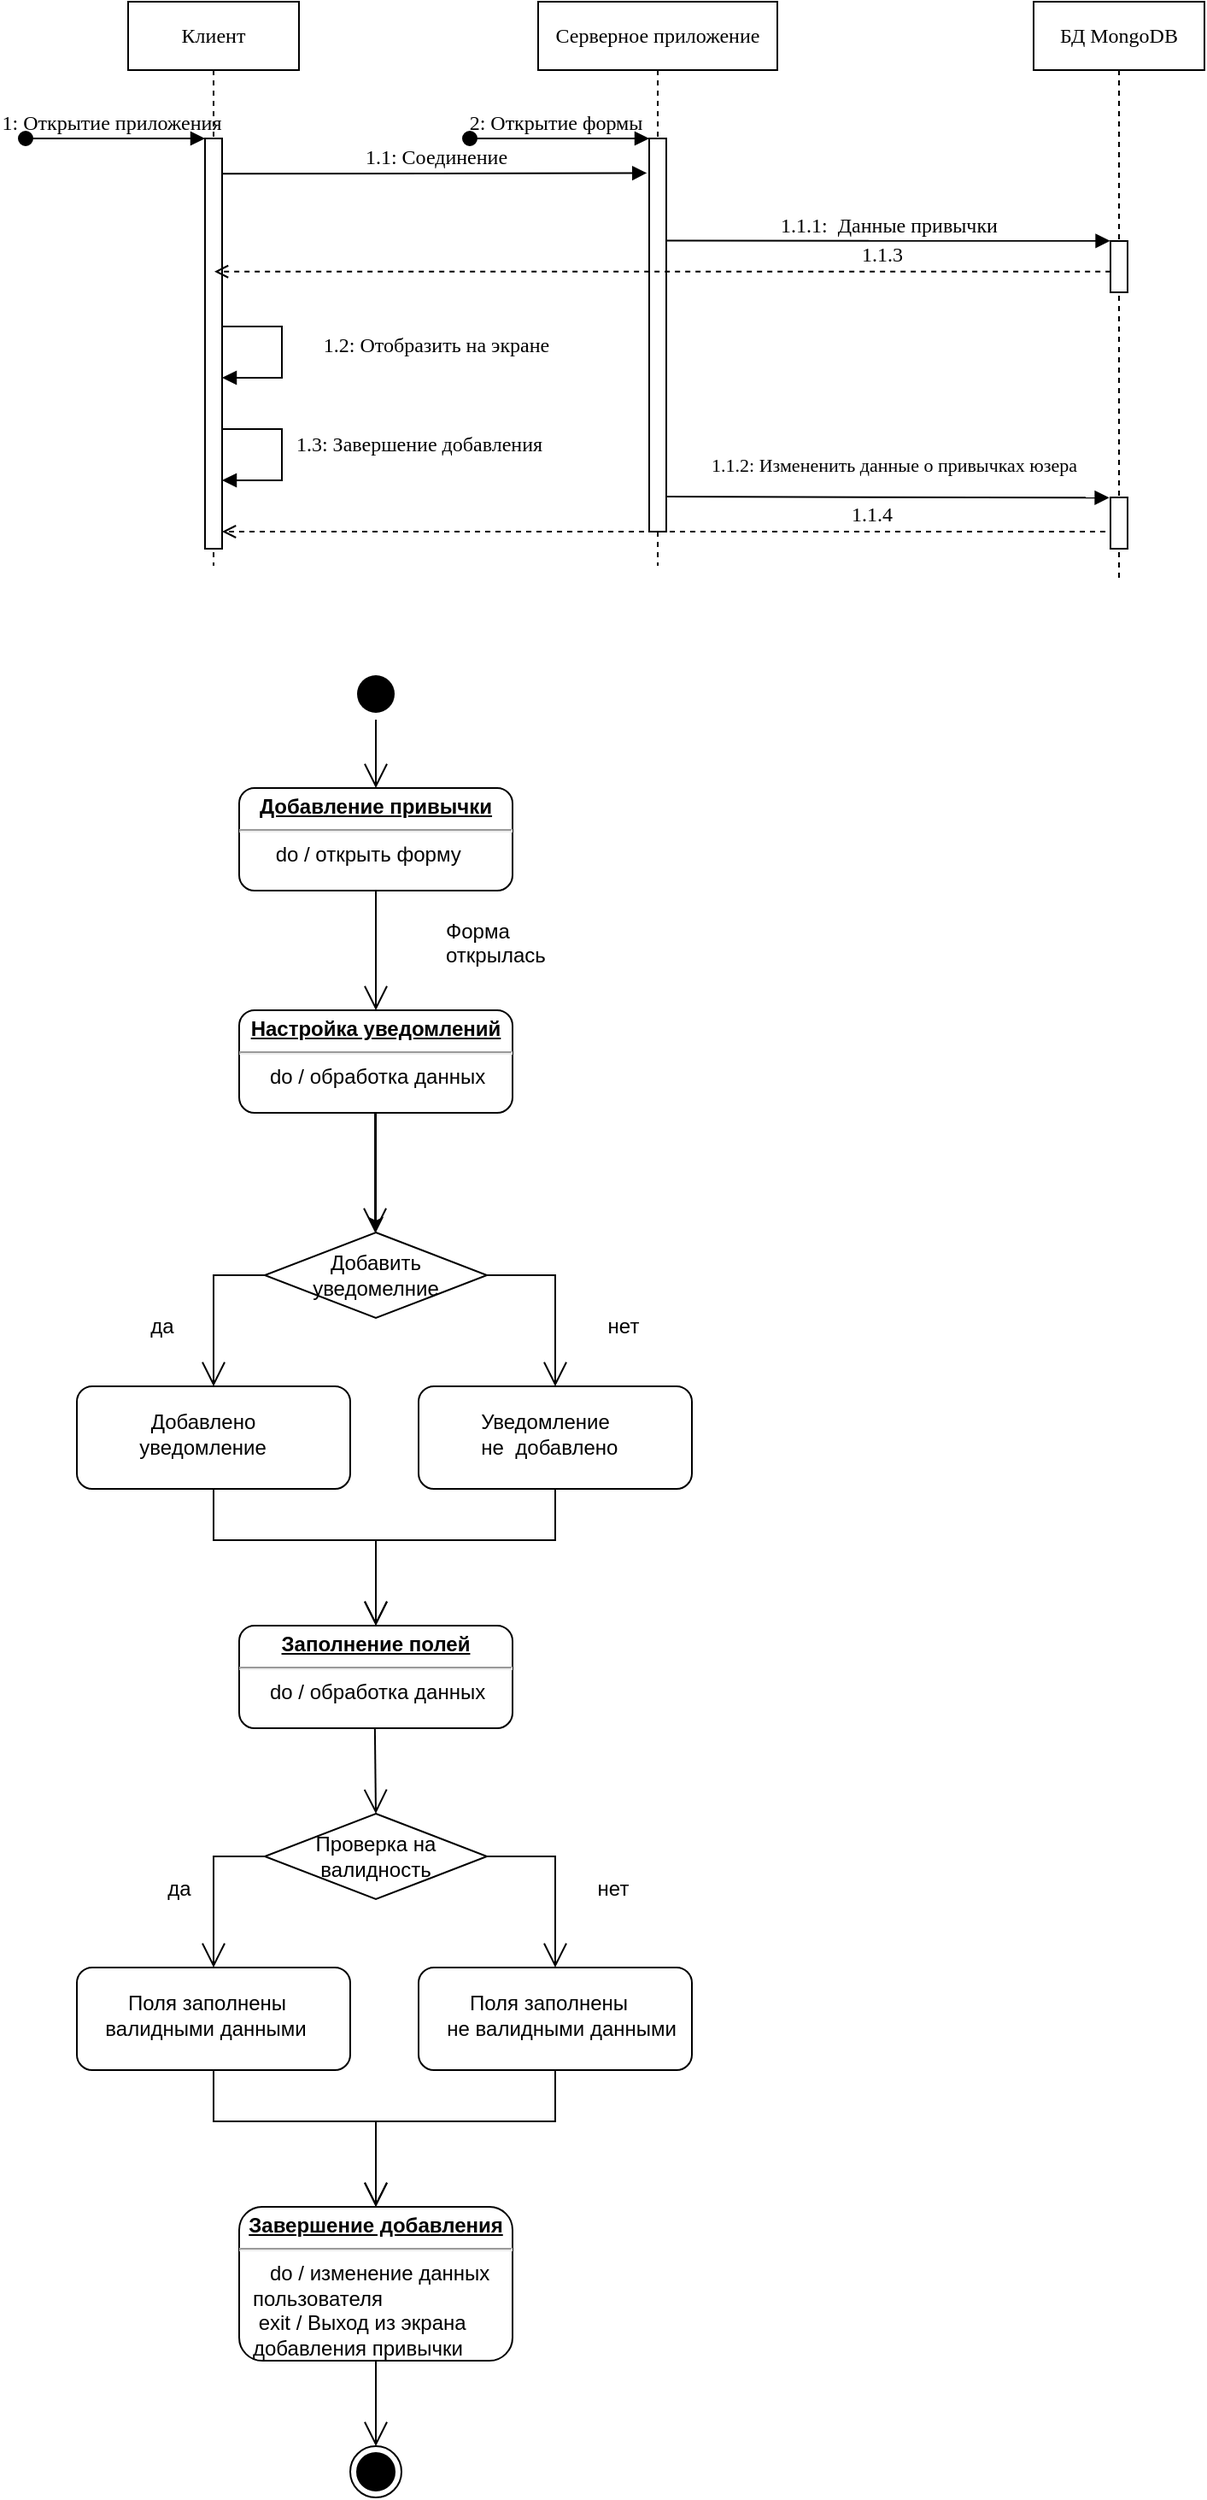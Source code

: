 <mxfile version="22.1.5" type="device" pages="2">
  <diagram name="Sequence" id="13e1069c-82ec-6db2-03f1-153e76fe0fe0">
    <mxGraphModel dx="743" dy="393" grid="1" gridSize="10" guides="1" tooltips="1" connect="1" arrows="1" fold="1" page="1" pageScale="1" pageWidth="827" pageHeight="1169" background="none" math="0" shadow="0">
      <root>
        <mxCell id="0" />
        <mxCell id="1" parent="0" />
        <mxCell id="7baba1c4bc27f4b0-2" value="Серверное приложение" style="shape=umlLifeline;perimeter=lifelinePerimeter;whiteSpace=wrap;html=1;container=1;collapsible=0;recursiveResize=0;outlineConnect=0;rounded=0;shadow=0;comic=0;labelBackgroundColor=none;strokeWidth=1;fontFamily=Times New Roman;fontSize=12;align=center;" parent="1" vertex="1">
          <mxGeometry x="340" y="80" width="140" height="330" as="geometry" />
        </mxCell>
        <mxCell id="7baba1c4bc27f4b0-10" value="" style="html=1;points=[];perimeter=orthogonalPerimeter;rounded=0;shadow=0;comic=0;labelBackgroundColor=none;strokeWidth=1;fontFamily=Times New Roman;fontSize=12;align=center;" parent="7baba1c4bc27f4b0-2" vertex="1">
          <mxGeometry x="65" y="80" width="10" height="230" as="geometry" />
        </mxCell>
        <mxCell id="sNx3uJ4LR307MQ_X6CfO-2" value="2: Открытие формы" style="html=1;verticalAlign=bottom;startArrow=oval;startFill=1;endArrow=block;startSize=8;rounded=0;fontFamily=Times New Roman;fontSize=12;fillColor=#;labelBackgroundColor=none;" parent="7baba1c4bc27f4b0-2" edge="1">
          <mxGeometry x="-0.059" width="60" relative="1" as="geometry">
            <mxPoint x="-40" y="80" as="sourcePoint" />
            <mxPoint x="65" y="80" as="targetPoint" />
            <mxPoint as="offset" />
          </mxGeometry>
        </mxCell>
        <mxCell id="D4s8hoVn9zRNCf0o13zH-1" value="" style="endArrow=open;html=1;rounded=0;labelBackgroundColor=none;fontFamily=Times New Roman;fontSize=12;fillColor=#;dashed=1;exitX=-0.092;exitY=0.596;exitDx=0;exitDy=0;exitPerimeter=0;endFill=0;" parent="7baba1c4bc27f4b0-2" target="7baba1c4bc27f4b0-9" edge="1">
          <mxGeometry width="50" height="50" relative="1" as="geometry">
            <mxPoint x="344" y="310" as="sourcePoint" />
            <mxPoint x="-175" y="310" as="targetPoint" />
          </mxGeometry>
        </mxCell>
        <mxCell id="D4s8hoVn9zRNCf0o13zH-2" value="1.1.4" style="edgeLabel;html=1;align=center;verticalAlign=middle;resizable=0;points=[];fontSize=12;fontFamily=Times New Roman;labelBackgroundColor=none;" parent="D4s8hoVn9zRNCf0o13zH-1" vertex="1" connectable="0">
          <mxGeometry x="-0.285" relative="1" as="geometry">
            <mxPoint x="40" y="-10" as="offset" />
          </mxGeometry>
        </mxCell>
        <mxCell id="7baba1c4bc27f4b0-3" value="БД MongoDB" style="shape=umlLifeline;perimeter=lifelinePerimeter;whiteSpace=wrap;html=1;container=1;collapsible=0;recursiveResize=0;outlineConnect=0;rounded=0;shadow=0;comic=0;labelBackgroundColor=none;strokeWidth=1;fontFamily=Times New Roman;fontSize=12;align=center;" parent="1" vertex="1">
          <mxGeometry x="630" y="80" width="100" height="340" as="geometry" />
        </mxCell>
        <mxCell id="sNx3uJ4LR307MQ_X6CfO-5" value="" style="html=1;points=[];perimeter=orthogonalPerimeter;rounded=0;shadow=0;comic=0;labelBackgroundColor=none;strokeWidth=1;fontFamily=Times New Roman;fontSize=12;align=center;" parent="7baba1c4bc27f4b0-3" vertex="1">
          <mxGeometry x="45" y="140" width="10" height="30" as="geometry" />
        </mxCell>
        <mxCell id="sNx3uJ4LR307MQ_X6CfO-13" value="" style="html=1;points=[];perimeter=orthogonalPerimeter;rounded=0;shadow=0;comic=0;labelBackgroundColor=none;strokeWidth=1;fontFamily=Times New Roman;fontSize=12;align=center;" parent="7baba1c4bc27f4b0-3" vertex="1">
          <mxGeometry x="45" y="290" width="10" height="30" as="geometry" />
        </mxCell>
        <mxCell id="7baba1c4bc27f4b0-8" value="Клиент" style="shape=umlLifeline;perimeter=lifelinePerimeter;whiteSpace=wrap;html=1;container=1;collapsible=0;recursiveResize=0;outlineConnect=0;rounded=0;shadow=0;comic=0;labelBackgroundColor=none;strokeWidth=1;fontFamily=Times New Roman;fontSize=12;align=center;" parent="1" vertex="1">
          <mxGeometry x="100" y="80" width="100" height="330" as="geometry" />
        </mxCell>
        <mxCell id="7baba1c4bc27f4b0-9" value="" style="html=1;points=[];perimeter=orthogonalPerimeter;rounded=0;shadow=0;comic=0;labelBackgroundColor=none;strokeWidth=1;fontFamily=Times New Roman;fontSize=12;align=center;" parent="7baba1c4bc27f4b0-8" vertex="1">
          <mxGeometry x="45" y="80" width="10" height="240" as="geometry" />
        </mxCell>
        <mxCell id="sNx3uJ4LR307MQ_X6CfO-1" value="1: Открытие приложения" style="html=1;verticalAlign=bottom;startArrow=oval;startFill=1;endArrow=block;startSize=8;rounded=0;fontFamily=Times New Roman;fontSize=12;fillColor=#;labelBackgroundColor=none;" parent="7baba1c4bc27f4b0-8" edge="1">
          <mxGeometry x="-0.059" width="60" relative="1" as="geometry">
            <mxPoint x="-60" y="80" as="sourcePoint" />
            <mxPoint x="45" y="80" as="targetPoint" />
            <mxPoint as="offset" />
          </mxGeometry>
        </mxCell>
        <mxCell id="sNx3uJ4LR307MQ_X6CfO-10" value="1.2: Отобразить на экране" style="html=1;verticalAlign=bottom;endArrow=block;rounded=0;labelBackgroundColor=none;fontFamily=Times New Roman;fontSize=12;fillColor=#;exitX=1.005;exitY=0.091;exitDx=0;exitDy=0;exitPerimeter=0;edgeStyle=orthogonalEdgeStyle;" parent="7baba1c4bc27f4b0-8" edge="1">
          <mxGeometry x="0.1" y="90" width="80" relative="1" as="geometry">
            <mxPoint x="55.0" y="190.0" as="sourcePoint" />
            <mxPoint x="55" y="220" as="targetPoint" />
            <Array as="points">
              <mxPoint x="90" y="190" />
              <mxPoint x="90" y="220" />
            </Array>
            <mxPoint as="offset" />
          </mxGeometry>
        </mxCell>
        <mxCell id="sNx3uJ4LR307MQ_X6CfO-11" value="1.3: Завершение добавления" style="html=1;verticalAlign=bottom;endArrow=block;rounded=0;labelBackgroundColor=none;fontFamily=Times New Roman;fontSize=12;fillColor=#;exitX=1.005;exitY=0.091;exitDx=0;exitDy=0;exitPerimeter=0;edgeStyle=orthogonalEdgeStyle;" parent="7baba1c4bc27f4b0-8" edge="1">
          <mxGeometry x="0.054" y="80" width="80" relative="1" as="geometry">
            <mxPoint x="55" y="250" as="sourcePoint" />
            <mxPoint x="55" y="280" as="targetPoint" />
            <Array as="points">
              <mxPoint x="90" y="250" />
              <mxPoint x="90" y="280" />
            </Array>
            <mxPoint as="offset" />
          </mxGeometry>
        </mxCell>
        <mxCell id="sNx3uJ4LR307MQ_X6CfO-3" value="1.1: Соединение" style="html=1;verticalAlign=bottom;endArrow=block;rounded=0;labelBackgroundColor=none;fontFamily=Times New Roman;fontSize=12;fillColor=#;entryX=-0.137;entryY=0.088;entryDx=0;entryDy=0;entryPerimeter=0;exitX=1.005;exitY=0.086;exitDx=0;exitDy=0;exitPerimeter=0;" parent="1" source="7baba1c4bc27f4b0-9" target="7baba1c4bc27f4b0-10" edge="1">
          <mxGeometry width="80" relative="1" as="geometry">
            <mxPoint x="160" y="180" as="sourcePoint" />
            <mxPoint x="360" y="181" as="targetPoint" />
          </mxGeometry>
        </mxCell>
        <mxCell id="sNx3uJ4LR307MQ_X6CfO-7" value="1.1.1:&amp;nbsp; Данные привычки" style="html=1;verticalAlign=bottom;endArrow=block;rounded=0;labelBackgroundColor=none;fontFamily=Times New Roman;fontSize=12;fillColor=#;entryX=-0.022;entryY=-0.003;entryDx=0;entryDy=0;entryPerimeter=0;exitX=0.985;exitY=0.26;exitDx=0;exitDy=0;exitPerimeter=0;" parent="1" source="7baba1c4bc27f4b0-10" target="sNx3uJ4LR307MQ_X6CfO-5" edge="1">
          <mxGeometry width="80" relative="1" as="geometry">
            <mxPoint x="380" y="220" as="sourcePoint" />
            <mxPoint x="639.06" y="220.21" as="targetPoint" />
          </mxGeometry>
        </mxCell>
        <mxCell id="sNx3uJ4LR307MQ_X6CfO-8" value="" style="endArrow=open;html=1;rounded=0;labelBackgroundColor=none;fontFamily=Times New Roman;fontSize=12;fillColor=#;dashed=1;exitX=-0.092;exitY=0.596;exitDx=0;exitDy=0;exitPerimeter=0;endFill=0;" parent="1" edge="1">
          <mxGeometry width="50" height="50" relative="1" as="geometry">
            <mxPoint x="675.08" y="237.88" as="sourcePoint" />
            <mxPoint x="150.5" y="237.88" as="targetPoint" />
          </mxGeometry>
        </mxCell>
        <mxCell id="sNx3uJ4LR307MQ_X6CfO-9" value="1.1.3" style="edgeLabel;html=1;align=center;verticalAlign=middle;resizable=0;points=[];fontSize=12;fontFamily=Times New Roman;labelBackgroundColor=none;" parent="sNx3uJ4LR307MQ_X6CfO-8" vertex="1" connectable="0">
          <mxGeometry x="-0.285" relative="1" as="geometry">
            <mxPoint x="53" y="-10" as="offset" />
          </mxGeometry>
        </mxCell>
        <mxCell id="sNx3uJ4LR307MQ_X6CfO-12" value="&lt;font style=&quot;font-size: 11px&quot;&gt;1.1.2: Измененить данные о привычках юзера&lt;/font&gt;" style="html=1;verticalAlign=bottom;endArrow=block;rounded=0;labelBackgroundColor=none;fontFamily=Times New Roman;fontSize=12;fillColor=#;exitX=1.057;exitY=0.911;exitDx=0;exitDy=0;exitPerimeter=0;entryX=-0.07;entryY=0.006;entryDx=0;entryDy=0;entryPerimeter=0;" parent="1" source="7baba1c4bc27f4b0-10" target="sNx3uJ4LR307MQ_X6CfO-13" edge="1">
          <mxGeometry x="0.019" y="10" width="80" relative="1" as="geometry">
            <mxPoint x="380.0" y="369.6" as="sourcePoint" />
            <mxPoint x="670" y="370" as="targetPoint" />
            <mxPoint as="offset" />
          </mxGeometry>
        </mxCell>
        <mxCell id="eQXIpOKwC6oQGXp79cY4-2" value="" style="ellipse;html=1;shape=endState;fillColor=#000000;strokeColor=none;" parent="1" vertex="1">
          <mxGeometry x="230" y="470" width="30" height="30" as="geometry" />
        </mxCell>
        <mxCell id="eQXIpOKwC6oQGXp79cY4-4" value="&lt;p style=&quot;margin:0px;margin-top:4px;text-align:center;text-decoration:underline;&quot;&gt;&lt;b&gt;Добавление привычки&lt;/b&gt;&lt;/p&gt;&lt;hr&gt;&lt;p style=&quot;margin:0px;margin-left:8px;&quot;&gt;&amp;nbsp; &amp;nbsp; do / открыть форму&lt;/p&gt;" style="verticalAlign=top;align=left;overflow=fill;fontSize=12;fontFamily=Helvetica;html=1;whiteSpace=wrap;rounded=1;" parent="1" vertex="1">
          <mxGeometry x="165" y="540" width="160" height="60" as="geometry" />
        </mxCell>
        <mxCell id="eQXIpOKwC6oQGXp79cY4-5" value="" style="endArrow=open;endFill=1;endSize=12;html=1;rounded=0;exitX=0.5;exitY=1;exitDx=0;exitDy=0;entryX=0.5;entryY=0;entryDx=0;entryDy=0;" parent="1" source="eQXIpOKwC6oQGXp79cY4-2" target="eQXIpOKwC6oQGXp79cY4-4" edge="1">
          <mxGeometry width="160" relative="1" as="geometry">
            <mxPoint x="150" y="650" as="sourcePoint" />
            <mxPoint x="310" y="650" as="targetPoint" />
          </mxGeometry>
        </mxCell>
        <mxCell id="eQXIpOKwC6oQGXp79cY4-30" value="" style="edgeStyle=orthogonalEdgeStyle;rounded=0;orthogonalLoop=1;jettySize=auto;html=1;" parent="1" source="eQXIpOKwC6oQGXp79cY4-6" target="eQXIpOKwC6oQGXp79cY4-10" edge="1">
          <mxGeometry relative="1" as="geometry" />
        </mxCell>
        <mxCell id="eQXIpOKwC6oQGXp79cY4-6" value="&lt;p style=&quot;margin:0px;margin-top:4px;text-align:center;text-decoration:underline;&quot;&gt;&lt;b&gt;Настройка уведомлений&lt;/b&gt;&lt;/p&gt;&lt;hr&gt;&lt;p style=&quot;margin:0px;margin-left:8px;&quot;&gt;&amp;nbsp; &amp;nbsp;do / обработка данных&lt;/p&gt;" style="verticalAlign=top;align=left;overflow=fill;fontSize=12;fontFamily=Helvetica;html=1;whiteSpace=wrap;rounded=1;" parent="1" vertex="1">
          <mxGeometry x="165" y="670" width="160" height="60" as="geometry" />
        </mxCell>
        <mxCell id="eQXIpOKwC6oQGXp79cY4-8" value="" style="endArrow=open;endFill=1;endSize=12;html=1;rounded=0;exitX=0.5;exitY=1;exitDx=0;exitDy=0;entryX=0.5;entryY=0;entryDx=0;entryDy=0;" parent="1" source="eQXIpOKwC6oQGXp79cY4-4" target="eQXIpOKwC6oQGXp79cY4-6" edge="1">
          <mxGeometry width="160" relative="1" as="geometry">
            <mxPoint x="255" y="510" as="sourcePoint" />
            <mxPoint x="255" y="550" as="targetPoint" />
          </mxGeometry>
        </mxCell>
        <mxCell id="eQXIpOKwC6oQGXp79cY4-9" value="Форма открылась" style="text;strokeColor=none;fillColor=none;align=left;verticalAlign=top;spacingLeft=4;spacingRight=4;overflow=hidden;rotatable=0;points=[[0,0.5],[1,0.5]];portConstraint=eastwest;whiteSpace=wrap;html=1;" parent="1" vertex="1">
          <mxGeometry x="280" y="610" width="100" height="40" as="geometry" />
        </mxCell>
        <mxCell id="eQXIpOKwC6oQGXp79cY4-10" value="Добавить уведомелние" style="rhombus;whiteSpace=wrap;html=1;" parent="1" vertex="1">
          <mxGeometry x="180" y="800" width="130" height="50" as="geometry" />
        </mxCell>
        <mxCell id="eQXIpOKwC6oQGXp79cY4-11" value="" style="endArrow=open;endFill=1;endSize=12;html=1;rounded=0;exitX=0.5;exitY=1;exitDx=0;exitDy=0;entryX=0.5;entryY=0;entryDx=0;entryDy=0;" parent="1" edge="1">
          <mxGeometry width="160" relative="1" as="geometry">
            <mxPoint x="244.52" y="730" as="sourcePoint" />
            <mxPoint x="244.52" y="800" as="targetPoint" />
          </mxGeometry>
        </mxCell>
        <mxCell id="eQXIpOKwC6oQGXp79cY4-12" value="&lt;br&gt;&amp;nbsp; &amp;nbsp;&lt;span style=&quot;white-space: pre;&quot;&gt;&#x9;&lt;/span&gt;&amp;nbsp; &amp;nbsp; &amp;nbsp;Добавлено &lt;br&gt;&lt;span style=&quot;white-space: pre;&quot;&gt;&#x9;&lt;/span&gt;&amp;nbsp; &amp;nbsp;уведомление" style="verticalAlign=top;align=left;overflow=fill;fontSize=12;fontFamily=Helvetica;html=1;whiteSpace=wrap;rounded=1;" parent="1" vertex="1">
          <mxGeometry x="70" y="890" width="160" height="60" as="geometry" />
        </mxCell>
        <mxCell id="eQXIpOKwC6oQGXp79cY4-14" value="" style="endArrow=open;endFill=1;endSize=12;html=1;rounded=0;exitX=0;exitY=0.5;exitDx=0;exitDy=0;entryX=0.5;entryY=0;entryDx=0;entryDy=0;" parent="1" source="eQXIpOKwC6oQGXp79cY4-10" target="eQXIpOKwC6oQGXp79cY4-12" edge="1">
          <mxGeometry width="160" relative="1" as="geometry">
            <mxPoint x="149.44" y="810" as="sourcePoint" />
            <mxPoint x="149.44" y="880" as="targetPoint" />
            <Array as="points">
              <mxPoint x="150" y="825" />
            </Array>
          </mxGeometry>
        </mxCell>
        <mxCell id="eQXIpOKwC6oQGXp79cY4-15" value="" style="endArrow=open;endFill=1;endSize=12;html=1;rounded=0;exitX=1;exitY=0.5;exitDx=0;exitDy=0;" parent="1" source="eQXIpOKwC6oQGXp79cY4-10" edge="1">
          <mxGeometry width="160" relative="1" as="geometry">
            <mxPoint x="310" y="830" as="sourcePoint" />
            <mxPoint x="350.0" y="890" as="targetPoint" />
            <Array as="points">
              <mxPoint x="350" y="825" />
            </Array>
          </mxGeometry>
        </mxCell>
        <mxCell id="eQXIpOKwC6oQGXp79cY4-17" value="&amp;nbsp;&lt;br&gt;&amp;nbsp; &amp;nbsp; &amp;nbsp; &amp;nbsp; &amp;nbsp; &amp;nbsp;Уведомление &lt;br&gt;&amp;nbsp; &amp;nbsp; &amp;nbsp; &amp;nbsp; &amp;nbsp; &amp;nbsp;не&amp;nbsp; добавлено" style="verticalAlign=top;align=left;overflow=fill;fontSize=12;fontFamily=Helvetica;html=1;whiteSpace=wrap;rounded=1;" parent="1" vertex="1">
          <mxGeometry x="270" y="890" width="160" height="60" as="geometry" />
        </mxCell>
        <mxCell id="eQXIpOKwC6oQGXp79cY4-18" value="&lt;p style=&quot;margin:0px;margin-top:4px;text-align:center;text-decoration:underline;&quot;&gt;&lt;b&gt;Заполнение полей&lt;/b&gt;&lt;/p&gt;&lt;hr&gt;&lt;p style=&quot;margin:0px;margin-left:8px;&quot;&gt;&amp;nbsp; &amp;nbsp;do / обработка данных&lt;/p&gt;" style="verticalAlign=top;align=left;overflow=fill;fontSize=12;fontFamily=Helvetica;html=1;whiteSpace=wrap;rounded=1;" parent="1" vertex="1">
          <mxGeometry x="165" y="1030" width="160" height="60" as="geometry" />
        </mxCell>
        <mxCell id="eQXIpOKwC6oQGXp79cY4-19" value="" style="endArrow=open;endFill=1;endSize=12;html=1;rounded=0;exitX=0.5;exitY=1;exitDx=0;exitDy=0;entryX=0.5;entryY=0;entryDx=0;entryDy=0;" parent="1" source="eQXIpOKwC6oQGXp79cY4-17" target="eQXIpOKwC6oQGXp79cY4-18" edge="1">
          <mxGeometry width="160" relative="1" as="geometry">
            <mxPoint x="215" y="835" as="sourcePoint" />
            <mxPoint x="160" y="900" as="targetPoint" />
            <Array as="points">
              <mxPoint x="350" y="980" />
              <mxPoint x="245" y="980" />
            </Array>
          </mxGeometry>
        </mxCell>
        <mxCell id="eQXIpOKwC6oQGXp79cY4-20" value="" style="endArrow=open;endFill=1;endSize=12;html=1;rounded=0;exitX=0.5;exitY=1;exitDx=0;exitDy=0;entryX=0.5;entryY=0;entryDx=0;entryDy=0;" parent="1" source="eQXIpOKwC6oQGXp79cY4-12" target="eQXIpOKwC6oQGXp79cY4-18" edge="1">
          <mxGeometry width="160" relative="1" as="geometry">
            <mxPoint x="360" y="960" as="sourcePoint" />
            <mxPoint x="255" y="1040" as="targetPoint" />
            <Array as="points">
              <mxPoint x="150" y="980" />
              <mxPoint x="245" y="980" />
            </Array>
          </mxGeometry>
        </mxCell>
        <mxCell id="eQXIpOKwC6oQGXp79cY4-21" value="Проверка на валидность" style="rhombus;whiteSpace=wrap;html=1;" parent="1" vertex="1">
          <mxGeometry x="180" y="1140" width="130" height="50" as="geometry" />
        </mxCell>
        <mxCell id="eQXIpOKwC6oQGXp79cY4-22" value="&lt;br&gt;&amp;nbsp; &amp;nbsp; &amp;nbsp; &amp;nbsp; &amp;nbsp;Поля заполнены &lt;br&gt;&amp;nbsp; &amp;nbsp; &amp;nbsp;валидными данными&amp;nbsp;" style="verticalAlign=top;align=left;overflow=fill;fontSize=12;fontFamily=Helvetica;html=1;whiteSpace=wrap;rounded=1;" parent="1" vertex="1">
          <mxGeometry x="70" y="1230" width="160" height="60" as="geometry" />
        </mxCell>
        <mxCell id="eQXIpOKwC6oQGXp79cY4-23" value="" style="endArrow=open;endFill=1;endSize=12;html=1;rounded=0;exitX=0;exitY=0.5;exitDx=0;exitDy=0;entryX=0.5;entryY=0;entryDx=0;entryDy=0;" parent="1" source="eQXIpOKwC6oQGXp79cY4-21" target="eQXIpOKwC6oQGXp79cY4-22" edge="1">
          <mxGeometry width="160" relative="1" as="geometry">
            <mxPoint x="149.44" y="1150" as="sourcePoint" />
            <mxPoint x="149.44" y="1220" as="targetPoint" />
            <Array as="points">
              <mxPoint x="150" y="1165" />
            </Array>
          </mxGeometry>
        </mxCell>
        <mxCell id="eQXIpOKwC6oQGXp79cY4-24" value="" style="endArrow=open;endFill=1;endSize=12;html=1;rounded=0;exitX=1;exitY=0.5;exitDx=0;exitDy=0;" parent="1" source="eQXIpOKwC6oQGXp79cY4-21" edge="1">
          <mxGeometry width="160" relative="1" as="geometry">
            <mxPoint x="310" y="1170" as="sourcePoint" />
            <mxPoint x="350.0" y="1230" as="targetPoint" />
            <Array as="points">
              <mxPoint x="350" y="1165" />
            </Array>
          </mxGeometry>
        </mxCell>
        <mxCell id="eQXIpOKwC6oQGXp79cY4-25" value="&lt;br&gt;&amp;nbsp; &amp;nbsp; &amp;nbsp; &amp;nbsp; &amp;nbsp;Поля заполнены &lt;br&gt;&amp;nbsp; &amp;nbsp; &amp;nbsp;не валидными данными&amp;nbsp;" style="verticalAlign=top;align=left;overflow=fill;fontSize=12;fontFamily=Helvetica;html=1;whiteSpace=wrap;rounded=1;" parent="1" vertex="1">
          <mxGeometry x="270" y="1230" width="160" height="60" as="geometry" />
        </mxCell>
        <mxCell id="eQXIpOKwC6oQGXp79cY4-26" value="&lt;p style=&quot;margin:0px;margin-top:4px;text-align:center;text-decoration:underline;&quot;&gt;&lt;b&gt;Завершение добавления&lt;/b&gt;&lt;/p&gt;&lt;hr&gt;&lt;p style=&quot;margin:0px;margin-left:8px;&quot;&gt;&amp;nbsp; &amp;nbsp;do / изменение данных пользователя&amp;nbsp;&lt;/p&gt;&lt;p style=&quot;margin:0px;margin-left:8px;&quot;&gt;&amp;nbsp;exit / Выход из экрана добавления привычки&lt;/p&gt;&lt;p style=&quot;margin:0px;margin-left:8px;&quot;&gt;&lt;br&gt;&lt;/p&gt;" style="verticalAlign=top;align=left;overflow=fill;fontSize=12;fontFamily=Helvetica;html=1;whiteSpace=wrap;rounded=1;" parent="1" vertex="1">
          <mxGeometry x="165" y="1370" width="160" height="90" as="geometry" />
        </mxCell>
        <mxCell id="eQXIpOKwC6oQGXp79cY4-27" value="" style="endArrow=open;endFill=1;endSize=12;html=1;rounded=0;exitX=0.5;exitY=1;exitDx=0;exitDy=0;entryX=0.5;entryY=0;entryDx=0;entryDy=0;" parent="1" source="eQXIpOKwC6oQGXp79cY4-25" target="eQXIpOKwC6oQGXp79cY4-26" edge="1">
          <mxGeometry width="160" relative="1" as="geometry">
            <mxPoint x="215" y="1175" as="sourcePoint" />
            <mxPoint x="160" y="1240" as="targetPoint" />
            <Array as="points">
              <mxPoint x="350" y="1320" />
              <mxPoint x="245" y="1320" />
            </Array>
          </mxGeometry>
        </mxCell>
        <mxCell id="eQXIpOKwC6oQGXp79cY4-28" value="" style="endArrow=open;endFill=1;endSize=12;html=1;rounded=0;exitX=0.5;exitY=1;exitDx=0;exitDy=0;entryX=0.5;entryY=0;entryDx=0;entryDy=0;" parent="1" source="eQXIpOKwC6oQGXp79cY4-22" target="eQXIpOKwC6oQGXp79cY4-26" edge="1">
          <mxGeometry width="160" relative="1" as="geometry">
            <mxPoint x="360" y="1300" as="sourcePoint" />
            <mxPoint x="255" y="1380" as="targetPoint" />
            <Array as="points">
              <mxPoint x="150" y="1320" />
              <mxPoint x="245" y="1320" />
            </Array>
          </mxGeometry>
        </mxCell>
        <mxCell id="eQXIpOKwC6oQGXp79cY4-31" value="" style="endArrow=open;endFill=1;endSize=12;html=1;rounded=0;exitX=0.5;exitY=1;exitDx=0;exitDy=0;entryX=0.5;entryY=0;entryDx=0;entryDy=0;" parent="1" target="eQXIpOKwC6oQGXp79cY4-21" edge="1">
          <mxGeometry width="160" relative="1" as="geometry">
            <mxPoint x="244.44" y="1090" as="sourcePoint" />
            <mxPoint x="240" y="1130" as="targetPoint" />
          </mxGeometry>
        </mxCell>
        <mxCell id="eQXIpOKwC6oQGXp79cY4-32" value="" style="ellipse;html=1;shape=endState;fillColor=#000000;strokeColor=default;" parent="1" vertex="1">
          <mxGeometry x="230" y="1510" width="30" height="30" as="geometry" />
        </mxCell>
        <mxCell id="eQXIpOKwC6oQGXp79cY4-34" value="" style="endArrow=open;endFill=1;endSize=12;html=1;rounded=0;exitX=0.5;exitY=1;exitDx=0;exitDy=0;entryX=0.5;entryY=0;entryDx=0;entryDy=0;" parent="1" source="eQXIpOKwC6oQGXp79cY4-26" target="eQXIpOKwC6oQGXp79cY4-32" edge="1">
          <mxGeometry width="160" relative="1" as="geometry">
            <mxPoint x="254.44" y="1100" as="sourcePoint" />
            <mxPoint x="360" y="1500" as="targetPoint" />
          </mxGeometry>
        </mxCell>
        <mxCell id="D4s8hoVn9zRNCf0o13zH-3" value="да" style="text;html=1;strokeColor=none;fillColor=none;align=center;verticalAlign=middle;whiteSpace=wrap;rounded=0;" parent="1" vertex="1">
          <mxGeometry x="90" y="840" width="60" height="30" as="geometry" />
        </mxCell>
        <mxCell id="D4s8hoVn9zRNCf0o13zH-4" value="нет" style="text;html=1;strokeColor=none;fillColor=none;align=center;verticalAlign=middle;whiteSpace=wrap;rounded=0;" parent="1" vertex="1">
          <mxGeometry x="360" y="840" width="60" height="30" as="geometry" />
        </mxCell>
        <mxCell id="D4s8hoVn9zRNCf0o13zH-5" value="да" style="text;html=1;strokeColor=none;fillColor=none;align=center;verticalAlign=middle;whiteSpace=wrap;rounded=0;" parent="1" vertex="1">
          <mxGeometry x="100" y="1169" width="60" height="30" as="geometry" />
        </mxCell>
        <mxCell id="D4s8hoVn9zRNCf0o13zH-6" value="нет" style="text;html=1;strokeColor=none;fillColor=none;align=center;verticalAlign=middle;whiteSpace=wrap;rounded=0;" parent="1" vertex="1">
          <mxGeometry x="354" y="1169" width="60" height="30" as="geometry" />
        </mxCell>
      </root>
    </mxGraphModel>
  </diagram>
  <diagram id="Dp6IWCwBupV4HajSLFYf" name="State">
    <mxGraphModel dx="1187" dy="739" grid="1" gridSize="10" guides="1" tooltips="1" connect="1" arrows="1" fold="1" page="1" pageScale="1" pageWidth="827" pageHeight="1169" math="0" shadow="0">
      <root>
        <mxCell id="VO8wrccKKKVSHIQP9nz9-0" />
        <mxCell id="VO8wrccKKKVSHIQP9nz9-1" parent="VO8wrccKKKVSHIQP9nz9-0" />
        <mxCell id="1QHzfwnCVmD1By3LjXi_-0" value="" style="ellipse;fillColor=#000000;strokeColor=none;rounded=0;labelBackgroundColor=none;fontFamily=Times New Roman;fontSize=12;" vertex="1" parent="VO8wrccKKKVSHIQP9nz9-1">
          <mxGeometry x="355.12" y="30" width="30" height="30" as="geometry" />
        </mxCell>
        <mxCell id="1QHzfwnCVmD1By3LjXi_-1" value="" style="ellipse;html=1;shape=endState;fillColor=#000000;strokeColor=#000000;rounded=0;labelBackgroundColor=none;fontFamily=Times New Roman;fontSize=12;" vertex="1" parent="VO8wrccKKKVSHIQP9nz9-1">
          <mxGeometry x="355.12" y="990" width="30" height="30" as="geometry" />
        </mxCell>
        <mxCell id="1QHzfwnCVmD1By3LjXi_-9" value="Начало" style="text;html=1;strokeColor=none;fillColor=none;align=center;verticalAlign=middle;whiteSpace=wrap;rounded=0;labelBackgroundColor=none;fontFamily=Times New Roman;fontSize=12;" vertex="1" parent="VO8wrccKKKVSHIQP9nz9-1">
          <mxGeometry x="375.12" y="70" width="40" height="15" as="geometry" />
        </mxCell>
        <mxCell id="1QHzfwnCVmD1By3LjXi_-10" value="Конец" style="text;html=1;strokeColor=none;fillColor=none;align=center;verticalAlign=middle;whiteSpace=wrap;rounded=0;labelBackgroundColor=none;fontFamily=Times New Roman;fontSize=12;" vertex="1" parent="VO8wrccKKKVSHIQP9nz9-1">
          <mxGeometry x="375.12" y="960" width="40" height="10" as="geometry" />
        </mxCell>
        <mxCell id="1QHzfwnCVmD1By3LjXi_-11" value="" style="endArrow=open;endFill=1;endSize=12;html=1;rounded=0;labelBackgroundColor=none;fontFamily=Times New Roman;fontSize=12;strokeWidth=1;fillColor=#;exitX=0.5;exitY=1;exitDx=0;exitDy=0;" edge="1" parent="VO8wrccKKKVSHIQP9nz9-1" source="1QHzfwnCVmD1By3LjXi_-0">
          <mxGeometry width="160" relative="1" as="geometry">
            <mxPoint x="435.12" y="147.5" as="sourcePoint" />
            <mxPoint x="370.12" y="110" as="targetPoint" />
          </mxGeometry>
        </mxCell>
        <mxCell id="1QHzfwnCVmD1By3LjXi_-12" value="" style="endArrow=open;endFill=1;endSize=12;html=1;rounded=0;labelBackgroundColor=none;fontFamily=Times New Roman;fontSize=12;strokeWidth=1;fillColor=#;exitX=0.5;exitY=1;exitDx=0;exitDy=0;entryX=0.5;entryY=0;entryDx=0;entryDy=0;" edge="1" parent="VO8wrccKKKVSHIQP9nz9-1" target="1QHzfwnCVmD1By3LjXi_-1">
          <mxGeometry width="160" relative="1" as="geometry">
            <mxPoint x="369.95" y="930" as="sourcePoint" />
            <mxPoint x="369.95" y="980" as="targetPoint" />
          </mxGeometry>
        </mxCell>
        <mxCell id="1QHzfwnCVmD1By3LjXi_-22" value="" style="rounded=1;whiteSpace=wrap;html=1;labelBackgroundColor=none;fontFamily=Times New Roman;fontSize=12;fillColor=none;" vertex="1" parent="VO8wrccKKKVSHIQP9nz9-1">
          <mxGeometry x="310.12" y="110" width="120" height="60" as="geometry" />
        </mxCell>
        <mxCell id="1QHzfwnCVmD1By3LjXi_-23" value="" style="endArrow=none;html=1;rounded=0;labelBackgroundColor=none;fontFamily=Times New Roman;fontSize=12;strokeWidth=1;fillColor=#;entryX=1;entryY=0.5;entryDx=0;entryDy=0;exitX=0;exitY=0.5;exitDx=0;exitDy=0;spacing=2;" edge="1" parent="VO8wrccKKKVSHIQP9nz9-1" source="1QHzfwnCVmD1By3LjXi_-22" target="1QHzfwnCVmD1By3LjXi_-22">
          <mxGeometry width="50" height="50" relative="1" as="geometry">
            <mxPoint x="340.12" y="180" as="sourcePoint" />
            <mxPoint x="390.12" y="130" as="targetPoint" />
          </mxGeometry>
        </mxCell>
        <mxCell id="1QHzfwnCVmD1By3LjXi_-24" value="Тест начался" style="text;html=1;strokeColor=none;fillColor=none;align=center;verticalAlign=middle;whiteSpace=wrap;rounded=0;labelBackgroundColor=none;fontFamily=Times New Roman;fontSize=12;" vertex="1" parent="VO8wrccKKKVSHIQP9nz9-1">
          <mxGeometry x="335.12" y="110" width="70" height="15" as="geometry" />
        </mxCell>
        <mxCell id="1QHzfwnCVmD1By3LjXi_-25" value="do / Включить таймер" style="text;html=1;strokeColor=none;fillColor=none;align=center;verticalAlign=middle;whiteSpace=wrap;rounded=0;labelBackgroundColor=none;fontFamily=Times New Roman;fontSize=12;" vertex="1" parent="VO8wrccKKKVSHIQP9nz9-1">
          <mxGeometry x="310.12" y="145" width="120" height="15" as="geometry" />
        </mxCell>
        <mxCell id="1QHzfwnCVmD1By3LjXi_-26" value="" style="endArrow=open;endFill=1;endSize=12;html=1;rounded=0;labelBackgroundColor=none;fontFamily=Times New Roman;fontSize=12;strokeWidth=1;fillColor=#;exitX=0.5;exitY=1;exitDx=0;exitDy=0;entryX=0.5;entryY=0;entryDx=0;entryDy=0;" edge="1" parent="VO8wrccKKKVSHIQP9nz9-1" source="1QHzfwnCVmD1By3LjXi_-22" target="1QHzfwnCVmD1By3LjXi_-37">
          <mxGeometry width="160" relative="1" as="geometry">
            <mxPoint x="369.95" y="180" as="sourcePoint" />
            <mxPoint x="370.12" y="210" as="targetPoint" />
          </mxGeometry>
        </mxCell>
        <mxCell id="1QHzfwnCVmD1By3LjXi_-27" value="Таймер теста сработал" style="text;html=1;strokeColor=none;fillColor=none;align=center;verticalAlign=middle;whiteSpace=wrap;rounded=0;labelBackgroundColor=none;fontFamily=Times New Roman;fontSize=12;" vertex="1" parent="VO8wrccKKKVSHIQP9nz9-1">
          <mxGeometry x="375.12" y="180" width="110" height="30" as="geometry" />
        </mxCell>
        <mxCell id="1QHzfwnCVmD1By3LjXi_-28" value="" style="rounded=1;whiteSpace=wrap;html=1;labelBackgroundColor=none;fontFamily=Times New Roman;fontSize=12;fillColor=none;" vertex="1" parent="VO8wrccKKKVSHIQP9nz9-1">
          <mxGeometry x="200" y="380" width="120" height="40" as="geometry" />
        </mxCell>
        <mxCell id="1QHzfwnCVmD1By3LjXi_-30" value="Дан правильный ответ" style="text;html=1;strokeColor=none;fillColor=none;align=center;verticalAlign=middle;whiteSpace=wrap;rounded=0;labelBackgroundColor=none;fontFamily=Times New Roman;fontSize=12;" vertex="1" parent="VO8wrccKKKVSHIQP9nz9-1">
          <mxGeometry x="208.69" y="380" width="102.62" height="30" as="geometry" />
        </mxCell>
        <mxCell id="1QHzfwnCVmD1By3LjXi_-32" value="" style="rhombus;whiteSpace=wrap;html=1;rounded=0;labelBackgroundColor=none;fontFamily=Times New Roman;fontSize=12;fillColor=none;" vertex="1" parent="VO8wrccKKKVSHIQP9nz9-1">
          <mxGeometry x="340.12" y="310" width="60" height="40" as="geometry" />
        </mxCell>
        <mxCell id="1QHzfwnCVmD1By3LjXi_-33" value="" style="rounded=1;whiteSpace=wrap;html=1;labelBackgroundColor=none;fontFamily=Times New Roman;fontSize=12;fillColor=none;" vertex="1" parent="VO8wrccKKKVSHIQP9nz9-1">
          <mxGeometry x="420.25" y="380" width="120" height="40" as="geometry" />
        </mxCell>
        <mxCell id="1QHzfwnCVmD1By3LjXi_-34" value="Дан неправильный ответ" style="text;html=1;strokeColor=none;fillColor=none;align=center;verticalAlign=middle;whiteSpace=wrap;rounded=0;labelBackgroundColor=none;fontFamily=Times New Roman;fontSize=12;" vertex="1" parent="VO8wrccKKKVSHIQP9nz9-1">
          <mxGeometry x="425.25" y="380" width="108.5" height="30" as="geometry" />
        </mxCell>
        <mxCell id="1QHzfwnCVmD1By3LjXi_-35" value="" style="endArrow=open;endFill=1;endSize=12;html=1;rounded=0;labelBackgroundColor=none;fontFamily=Times New Roman;fontSize=12;strokeWidth=1;fillColor=#;exitX=0;exitY=0.5;exitDx=0;exitDy=0;entryX=0.5;entryY=0;entryDx=0;entryDy=0;" edge="1" parent="VO8wrccKKKVSHIQP9nz9-1" source="1QHzfwnCVmD1By3LjXi_-32" target="1QHzfwnCVmD1By3LjXi_-30">
          <mxGeometry width="160" relative="1" as="geometry">
            <mxPoint x="240" y="305" as="sourcePoint" />
            <mxPoint x="239.83" y="365" as="targetPoint" />
            <Array as="points">
              <mxPoint x="260" y="330" />
            </Array>
          </mxGeometry>
        </mxCell>
        <mxCell id="1QHzfwnCVmD1By3LjXi_-36" value="" style="endArrow=open;endFill=1;endSize=12;html=1;rounded=0;labelBackgroundColor=none;fontFamily=Times New Roman;fontSize=12;strokeWidth=1;fillColor=#;exitX=1;exitY=0.5;exitDx=0;exitDy=0;entryX=0.5;entryY=0;entryDx=0;entryDy=0;" edge="1" parent="VO8wrccKKKVSHIQP9nz9-1" source="1QHzfwnCVmD1By3LjXi_-32">
          <mxGeometry width="160" relative="1" as="geometry">
            <mxPoint x="585" y="320" as="sourcePoint" />
            <mxPoint x="483.25" y="380" as="targetPoint" />
            <Array as="points">
              <mxPoint x="483" y="330" />
            </Array>
          </mxGeometry>
        </mxCell>
        <mxCell id="1QHzfwnCVmD1By3LjXi_-37" value="" style="rounded=1;whiteSpace=wrap;html=1;labelBackgroundColor=none;fontFamily=Times New Roman;fontSize=12;fillColor=none;" vertex="1" parent="VO8wrccKKKVSHIQP9nz9-1">
          <mxGeometry x="300.12" y="225" width="140" height="60" as="geometry" />
        </mxCell>
        <mxCell id="1QHzfwnCVmD1By3LjXi_-38" value="" style="endArrow=none;html=1;rounded=0;labelBackgroundColor=none;fontFamily=Times New Roman;fontSize=12;strokeWidth=1;fillColor=#;entryX=1;entryY=0.5;entryDx=0;entryDy=0;exitX=0;exitY=0.5;exitDx=0;exitDy=0;spacing=2;" edge="1" parent="VO8wrccKKKVSHIQP9nz9-1" source="1QHzfwnCVmD1By3LjXi_-37" target="1QHzfwnCVmD1By3LjXi_-37">
          <mxGeometry width="50" height="50" relative="1" as="geometry">
            <mxPoint x="340.12" y="295" as="sourcePoint" />
            <mxPoint x="390.12" y="245" as="targetPoint" />
          </mxGeometry>
        </mxCell>
        <mxCell id="1QHzfwnCVmD1By3LjXi_-39" value="Вывод вопросов теста" style="text;html=1;strokeColor=none;fillColor=none;align=center;verticalAlign=middle;whiteSpace=wrap;rounded=0;labelBackgroundColor=none;fontFamily=Times New Roman;fontSize=12;" vertex="1" parent="VO8wrccKKKVSHIQP9nz9-1">
          <mxGeometry x="302.5" y="225" width="137.62" height="25" as="geometry" />
        </mxCell>
        <mxCell id="1QHzfwnCVmD1By3LjXi_-40" value="do / Обработка вопроса" style="text;html=1;strokeColor=none;fillColor=none;align=center;verticalAlign=middle;whiteSpace=wrap;rounded=0;labelBackgroundColor=none;fontFamily=Times New Roman;fontSize=12;" vertex="1" parent="VO8wrccKKKVSHIQP9nz9-1">
          <mxGeometry x="310.12" y="260" width="120" height="15" as="geometry" />
        </mxCell>
        <mxCell id="1QHzfwnCVmD1By3LjXi_-41" value="" style="endArrow=open;endFill=1;endSize=12;html=1;rounded=0;labelBackgroundColor=none;fontFamily=Times New Roman;fontSize=12;strokeWidth=1;fillColor=#;exitX=0.5;exitY=1;exitDx=0;exitDy=0;entryX=0.5;entryY=0;entryDx=0;entryDy=0;" edge="1" parent="VO8wrccKKKVSHIQP9nz9-1" source="1QHzfwnCVmD1By3LjXi_-37" target="1QHzfwnCVmD1By3LjXi_-32">
          <mxGeometry width="160" relative="1" as="geometry">
            <mxPoint x="485.12" y="267.5" as="sourcePoint" />
            <mxPoint x="485.12" y="322.5" as="targetPoint" />
          </mxGeometry>
        </mxCell>
        <mxCell id="1QHzfwnCVmD1By3LjXi_-42" value="" style="rounded=1;whiteSpace=wrap;html=1;labelBackgroundColor=none;fontFamily=Times New Roman;fontSize=12;fillColor=none;" vertex="1" parent="VO8wrccKKKVSHIQP9nz9-1">
          <mxGeometry x="300.12" y="480" width="140" height="70" as="geometry" />
        </mxCell>
        <mxCell id="1QHzfwnCVmD1By3LjXi_-43" value="" style="endArrow=none;html=1;rounded=0;labelBackgroundColor=none;fontFamily=Times New Roman;fontSize=12;strokeWidth=1;fillColor=#;entryX=1;entryY=0.5;entryDx=0;entryDy=0;exitX=0;exitY=0.5;exitDx=0;exitDy=0;spacing=2;" edge="1" parent="VO8wrccKKKVSHIQP9nz9-1" source="1QHzfwnCVmD1By3LjXi_-42" target="1QHzfwnCVmD1By3LjXi_-42">
          <mxGeometry width="50" height="50" relative="1" as="geometry">
            <mxPoint x="340.12" y="550" as="sourcePoint" />
            <mxPoint x="390.12" y="500" as="targetPoint" />
          </mxGeometry>
        </mxCell>
        <mxCell id="1QHzfwnCVmD1By3LjXi_-44" value="Ожидание окончания теста" style="text;html=1;strokeColor=none;fillColor=none;align=center;verticalAlign=middle;whiteSpace=wrap;rounded=0;labelBackgroundColor=none;fontFamily=Times New Roman;fontSize=12;" vertex="1" parent="VO8wrccKKKVSHIQP9nz9-1">
          <mxGeometry x="302.5" y="490" width="137.62" height="20" as="geometry" />
        </mxCell>
        <mxCell id="1QHzfwnCVmD1By3LjXi_-45" value="do / Ждать" style="text;html=1;strokeColor=none;fillColor=none;align=center;verticalAlign=middle;whiteSpace=wrap;rounded=0;labelBackgroundColor=none;fontFamily=Times New Roman;fontSize=12;" vertex="1" parent="VO8wrccKKKVSHIQP9nz9-1">
          <mxGeometry x="310.12" y="515" width="120" height="15" as="geometry" />
        </mxCell>
        <mxCell id="1QHzfwnCVmD1By3LjXi_-46" value="" style="endArrow=open;endFill=1;endSize=12;html=1;rounded=0;labelBackgroundColor=none;fontFamily=Times New Roman;fontSize=12;strokeWidth=1;fillColor=#;exitX=0.5;exitY=1;exitDx=0;exitDy=0;entryX=0.5;entryY=0;entryDx=0;entryDy=0;" edge="1" parent="VO8wrccKKKVSHIQP9nz9-1" source="1QHzfwnCVmD1By3LjXi_-28" target="1QHzfwnCVmD1By3LjXi_-42">
          <mxGeometry width="160" relative="1" as="geometry">
            <mxPoint x="260.12" y="430" as="sourcePoint" />
            <mxPoint x="370.12" y="460" as="targetPoint" />
            <Array as="points">
              <mxPoint x="260.12" y="430" />
              <mxPoint x="320.12" y="430" />
              <mxPoint x="370.12" y="430" />
            </Array>
          </mxGeometry>
        </mxCell>
        <mxCell id="1QHzfwnCVmD1By3LjXi_-48" value="" style="endArrow=none;html=1;rounded=0;labelBackgroundColor=none;fontFamily=Times New Roman;fontSize=12;strokeWidth=1;fillColor=#;entryX=0.5;entryY=1;entryDx=0;entryDy=0;" edge="1" parent="VO8wrccKKKVSHIQP9nz9-1" target="1QHzfwnCVmD1By3LjXi_-33">
          <mxGeometry width="50" height="50" relative="1" as="geometry">
            <mxPoint x="370.12" y="430" as="sourcePoint" />
            <mxPoint x="530.12" y="430" as="targetPoint" />
            <Array as="points">
              <mxPoint x="480.12" y="430" />
            </Array>
          </mxGeometry>
        </mxCell>
        <mxCell id="1QHzfwnCVmD1By3LjXi_-51" value="" style="endArrow=none;endFill=0;endSize=12;html=1;rounded=0;labelBackgroundColor=none;fontFamily=Times New Roman;fontSize=12;strokeWidth=1;fillColor=#;exitX=0;exitY=0.5;exitDx=0;exitDy=0;" edge="1" parent="VO8wrccKKKVSHIQP9nz9-1" source="1QHzfwnCVmD1By3LjXi_-37">
          <mxGeometry width="160" relative="1" as="geometry">
            <mxPoint x="173.5" y="275" as="sourcePoint" />
            <mxPoint x="370" y="600" as="targetPoint" />
            <Array as="points">
              <mxPoint x="160" y="255" />
              <mxPoint x="160" y="600" />
            </Array>
          </mxGeometry>
        </mxCell>
        <mxCell id="1QHzfwnCVmD1By3LjXi_-52" value="" style="endArrow=open;endFill=0;endSize=12;html=1;rounded=0;labelBackgroundColor=none;fontFamily=Times New Roman;fontSize=12;strokeWidth=1;fillColor=#;exitX=0.5;exitY=1;exitDx=0;exitDy=0;entryX=0.5;entryY=0;entryDx=0;entryDy=0;" edge="1" parent="VO8wrccKKKVSHIQP9nz9-1" source="1QHzfwnCVmD1By3LjXi_-42" target="1QHzfwnCVmD1By3LjXi_-61">
          <mxGeometry width="160" relative="1" as="geometry">
            <mxPoint x="330" y="585" as="sourcePoint" />
            <mxPoint x="160" y="595" as="targetPoint" />
            <Array as="points">
              <mxPoint x="370" y="595" />
            </Array>
          </mxGeometry>
        </mxCell>
        <mxCell id="1QHzfwnCVmD1By3LjXi_-56" value="" style="rounded=1;whiteSpace=wrap;html=1;labelBackgroundColor=none;fontFamily=Times New Roman;fontSize=12;fillColor=none;" vertex="1" parent="VO8wrccKKKVSHIQP9nz9-1">
          <mxGeometry x="280.18" y="840" width="179.88" height="90" as="geometry" />
        </mxCell>
        <mxCell id="1QHzfwnCVmD1By3LjXi_-57" value="" style="endArrow=none;html=1;rounded=0;labelBackgroundColor=none;fontFamily=Times New Roman;fontSize=12;strokeWidth=1;fillColor=#;entryX=1;entryY=0.5;entryDx=0;entryDy=0;exitX=0;exitY=0.5;exitDx=0;exitDy=0;spacing=2;" edge="1" parent="VO8wrccKKKVSHIQP9nz9-1" source="1QHzfwnCVmD1By3LjXi_-56" target="1QHzfwnCVmD1By3LjXi_-56">
          <mxGeometry width="50" height="50" relative="1" as="geometry">
            <mxPoint x="320.18" y="910" as="sourcePoint" />
            <mxPoint x="370.18" y="860" as="targetPoint" />
          </mxGeometry>
        </mxCell>
        <mxCell id="1QHzfwnCVmD1By3LjXi_-58" value="Тест завершился" style="text;html=1;strokeColor=none;fillColor=none;align=center;verticalAlign=middle;whiteSpace=wrap;rounded=0;labelBackgroundColor=none;fontFamily=Times New Roman;fontSize=12;" vertex="1" parent="VO8wrccKKKVSHIQP9nz9-1">
          <mxGeometry x="301.31" y="850" width="137.62" height="20" as="geometry" />
        </mxCell>
        <mxCell id="1QHzfwnCVmD1By3LjXi_-59" value="do / Изменить счёт пользователя&lt;br&gt;exit / Выход из экрана теста" style="text;html=1;strokeColor=none;fillColor=none;align=center;verticalAlign=middle;whiteSpace=wrap;rounded=0;labelBackgroundColor=none;fontFamily=Times New Roman;fontSize=12;" vertex="1" parent="VO8wrccKKKVSHIQP9nz9-1">
          <mxGeometry x="280.18" y="890" width="174.75" height="40" as="geometry" />
        </mxCell>
        <mxCell id="1QHzfwnCVmD1By3LjXi_-61" value="" style="rhombus;whiteSpace=wrap;html=1;rounded=0;labelBackgroundColor=none;fontFamily=Times New Roman;fontSize=12;fillColor=none;" vertex="1" parent="VO8wrccKKKVSHIQP9nz9-1">
          <mxGeometry x="340.12" y="620" width="60" height="40" as="geometry" />
        </mxCell>
        <mxCell id="1QHzfwnCVmD1By3LjXi_-62" value="" style="rounded=1;whiteSpace=wrap;html=1;labelBackgroundColor=none;fontFamily=Times New Roman;fontSize=12;fillColor=none;" vertex="1" parent="VO8wrccKKKVSHIQP9nz9-1">
          <mxGeometry x="221.31" y="690" width="120" height="40" as="geometry" />
        </mxCell>
        <mxCell id="1QHzfwnCVmD1By3LjXi_-63" value="Время выполнения теста вышло" style="text;html=1;strokeColor=none;fillColor=none;align=center;verticalAlign=middle;whiteSpace=wrap;rounded=0;labelBackgroundColor=none;fontFamily=Times New Roman;fontSize=12;" vertex="1" parent="VO8wrccKKKVSHIQP9nz9-1">
          <mxGeometry x="232.5" y="690" width="102.62" height="30" as="geometry" />
        </mxCell>
        <mxCell id="1QHzfwnCVmD1By3LjXi_-64" value="" style="rounded=1;whiteSpace=wrap;html=1;labelBackgroundColor=none;fontFamily=Times New Roman;fontSize=12;fillColor=none;" vertex="1" parent="VO8wrccKKKVSHIQP9nz9-1">
          <mxGeometry x="415.12" y="690" width="120" height="40" as="geometry" />
        </mxCell>
        <mxCell id="1QHzfwnCVmD1By3LjXi_-65" value="Нажата кнопка завершения теста" style="text;html=1;strokeColor=none;fillColor=none;align=center;verticalAlign=middle;whiteSpace=wrap;rounded=0;labelBackgroundColor=none;fontFamily=Times New Roman;fontSize=12;" vertex="1" parent="VO8wrccKKKVSHIQP9nz9-1">
          <mxGeometry x="423.81" y="690" width="102.62" height="30" as="geometry" />
        </mxCell>
        <mxCell id="1QHzfwnCVmD1By3LjXi_-66" value="" style="endArrow=open;endFill=1;endSize=12;html=1;rounded=0;labelBackgroundColor=none;fontFamily=Times New Roman;fontSize=12;strokeWidth=1;fillColor=#;entryX=0.459;entryY=0.004;entryDx=0;entryDy=0;entryPerimeter=0;" edge="1" parent="VO8wrccKKKVSHIQP9nz9-1" target="1QHzfwnCVmD1By3LjXi_-63">
          <mxGeometry width="160" relative="1" as="geometry">
            <mxPoint x="340" y="640" as="sourcePoint" />
            <mxPoint x="291.19" y="690" as="targetPoint" />
            <Array as="points">
              <mxPoint x="280" y="640" />
            </Array>
          </mxGeometry>
        </mxCell>
        <mxCell id="1QHzfwnCVmD1By3LjXi_-67" value="" style="endArrow=open;endFill=1;endSize=12;html=1;rounded=0;labelBackgroundColor=none;fontFamily=Times New Roman;fontSize=12;strokeWidth=1;fillColor=#;exitX=1;exitY=0.5;exitDx=0;exitDy=0;entryX=0.548;entryY=0;entryDx=0;entryDy=0;entryPerimeter=0;" edge="1" parent="VO8wrccKKKVSHIQP9nz9-1" source="1QHzfwnCVmD1By3LjXi_-61" target="1QHzfwnCVmD1By3LjXi_-65">
          <mxGeometry width="160" relative="1" as="geometry">
            <mxPoint x="430" y="640" as="sourcePoint" />
            <mxPoint x="513.13" y="690" as="targetPoint" />
            <Array as="points">
              <mxPoint x="480" y="640" />
            </Array>
          </mxGeometry>
        </mxCell>
        <mxCell id="1QHzfwnCVmD1By3LjXi_-68" value="" style="endArrow=open;endFill=1;endSize=12;html=1;rounded=0;labelBackgroundColor=none;fontFamily=Times New Roman;fontSize=12;strokeWidth=1;fillColor=#;exitX=0.5;exitY=1;exitDx=0;exitDy=0;entryX=0.5;entryY=0;entryDx=0;entryDy=0;" edge="1" parent="VO8wrccKKKVSHIQP9nz9-1" source="1QHzfwnCVmD1By3LjXi_-64" target="1QHzfwnCVmD1By3LjXi_-56">
          <mxGeometry width="160" relative="1" as="geometry">
            <mxPoint x="160" y="760" as="sourcePoint" />
            <mxPoint x="160" y="830" as="targetPoint" />
            <Array as="points">
              <mxPoint x="475" y="800" />
              <mxPoint x="370" y="800" />
            </Array>
          </mxGeometry>
        </mxCell>
        <mxCell id="1QHzfwnCVmD1By3LjXi_-69" value="" style="endArrow=none;endFill=0;endSize=12;html=1;rounded=0;labelBackgroundColor=none;fontFamily=Times New Roman;fontSize=12;strokeWidth=1;fillColor=#;exitX=0.5;exitY=1;exitDx=0;exitDy=0;" edge="1" parent="VO8wrccKKKVSHIQP9nz9-1" source="1QHzfwnCVmD1By3LjXi_-62">
          <mxGeometry width="160" relative="1" as="geometry">
            <mxPoint x="360.12" y="750" as="sourcePoint" />
            <mxPoint x="400" y="800" as="targetPoint" />
            <Array as="points">
              <mxPoint x="281" y="800" />
            </Array>
          </mxGeometry>
        </mxCell>
      </root>
    </mxGraphModel>
  </diagram>
</mxfile>
